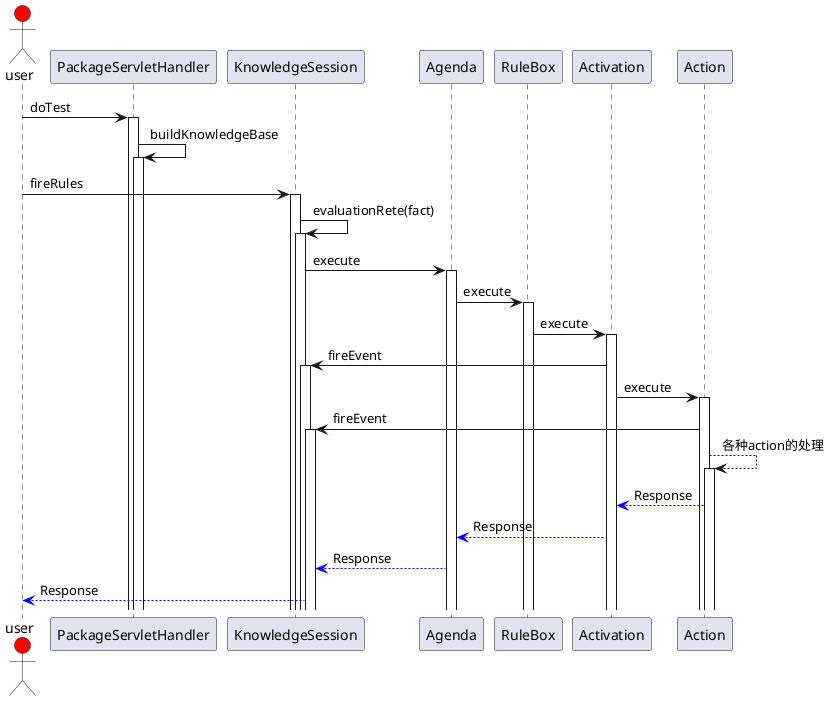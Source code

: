 @startuml
''' http://archive.3zso.com/archives/plantuml-quickstart.html#sec-5-1
actor user #red
''' as 后面是别名
'''  设置颜色
participant PackageServletHandler as PackageServletHandler
participant KnowledgeSession as KnowledgeSession
participant Agenda as Agenda

user -> PackageServletHandler :doTest
activate PackageServletHandler
PackageServletHandler -> PackageServletHandler :buildKnowledgeBase
activate PackageServletHandler


user -> KnowledgeSession: fireRules
activate KnowledgeSession
'''执行条件判断相关逻辑'''
KnowledgeSession-> KnowledgeSession: evaluationRete(fact)
activate KnowledgeSession

KnowledgeSession -> Agenda: execute
activate Agenda

Agenda -> RuleBox: execute
activate RuleBox

RuleBox -> Activation: execute
activate Activation

Activation -> KnowledgeSession: fireEvent
activate KnowledgeSession

Activation -> Action: execute
activate Action

Action -> KnowledgeSession: fireEvent
activate KnowledgeSession

Action --> Action: 各种action的处理
activate Action

'''设置箭头的颜色
Activation <--[#0000FF] Action:  Response
Agenda <--[#0000FF] Activation:  Response
KnowledgeSession <--[#0000FF] Agenda:  Response
user <--[#0000FF] KnowledgeSession:  Response

@enduml